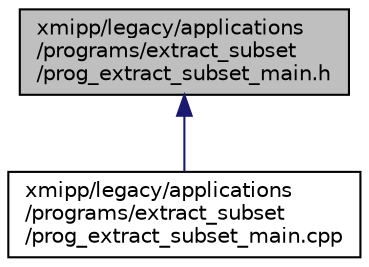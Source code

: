 digraph "xmipp/legacy/applications/programs/extract_subset/prog_extract_subset_main.h"
{
  edge [fontname="Helvetica",fontsize="10",labelfontname="Helvetica",labelfontsize="10"];
  node [fontname="Helvetica",fontsize="10",shape=record];
  Node74 [label="xmipp/legacy/applications\l/programs/extract_subset\l/prog_extract_subset_main.h",height=0.2,width=0.4,color="black", fillcolor="grey75", style="filled", fontcolor="black"];
  Node74 -> Node75 [dir="back",color="midnightblue",fontsize="10",style="solid",fontname="Helvetica"];
  Node75 [label="xmipp/legacy/applications\l/programs/extract_subset\l/prog_extract_subset_main.cpp",height=0.2,width=0.4,color="black", fillcolor="white", style="filled",URL="$prog__extract__subset__main_8cpp.html"];
}
